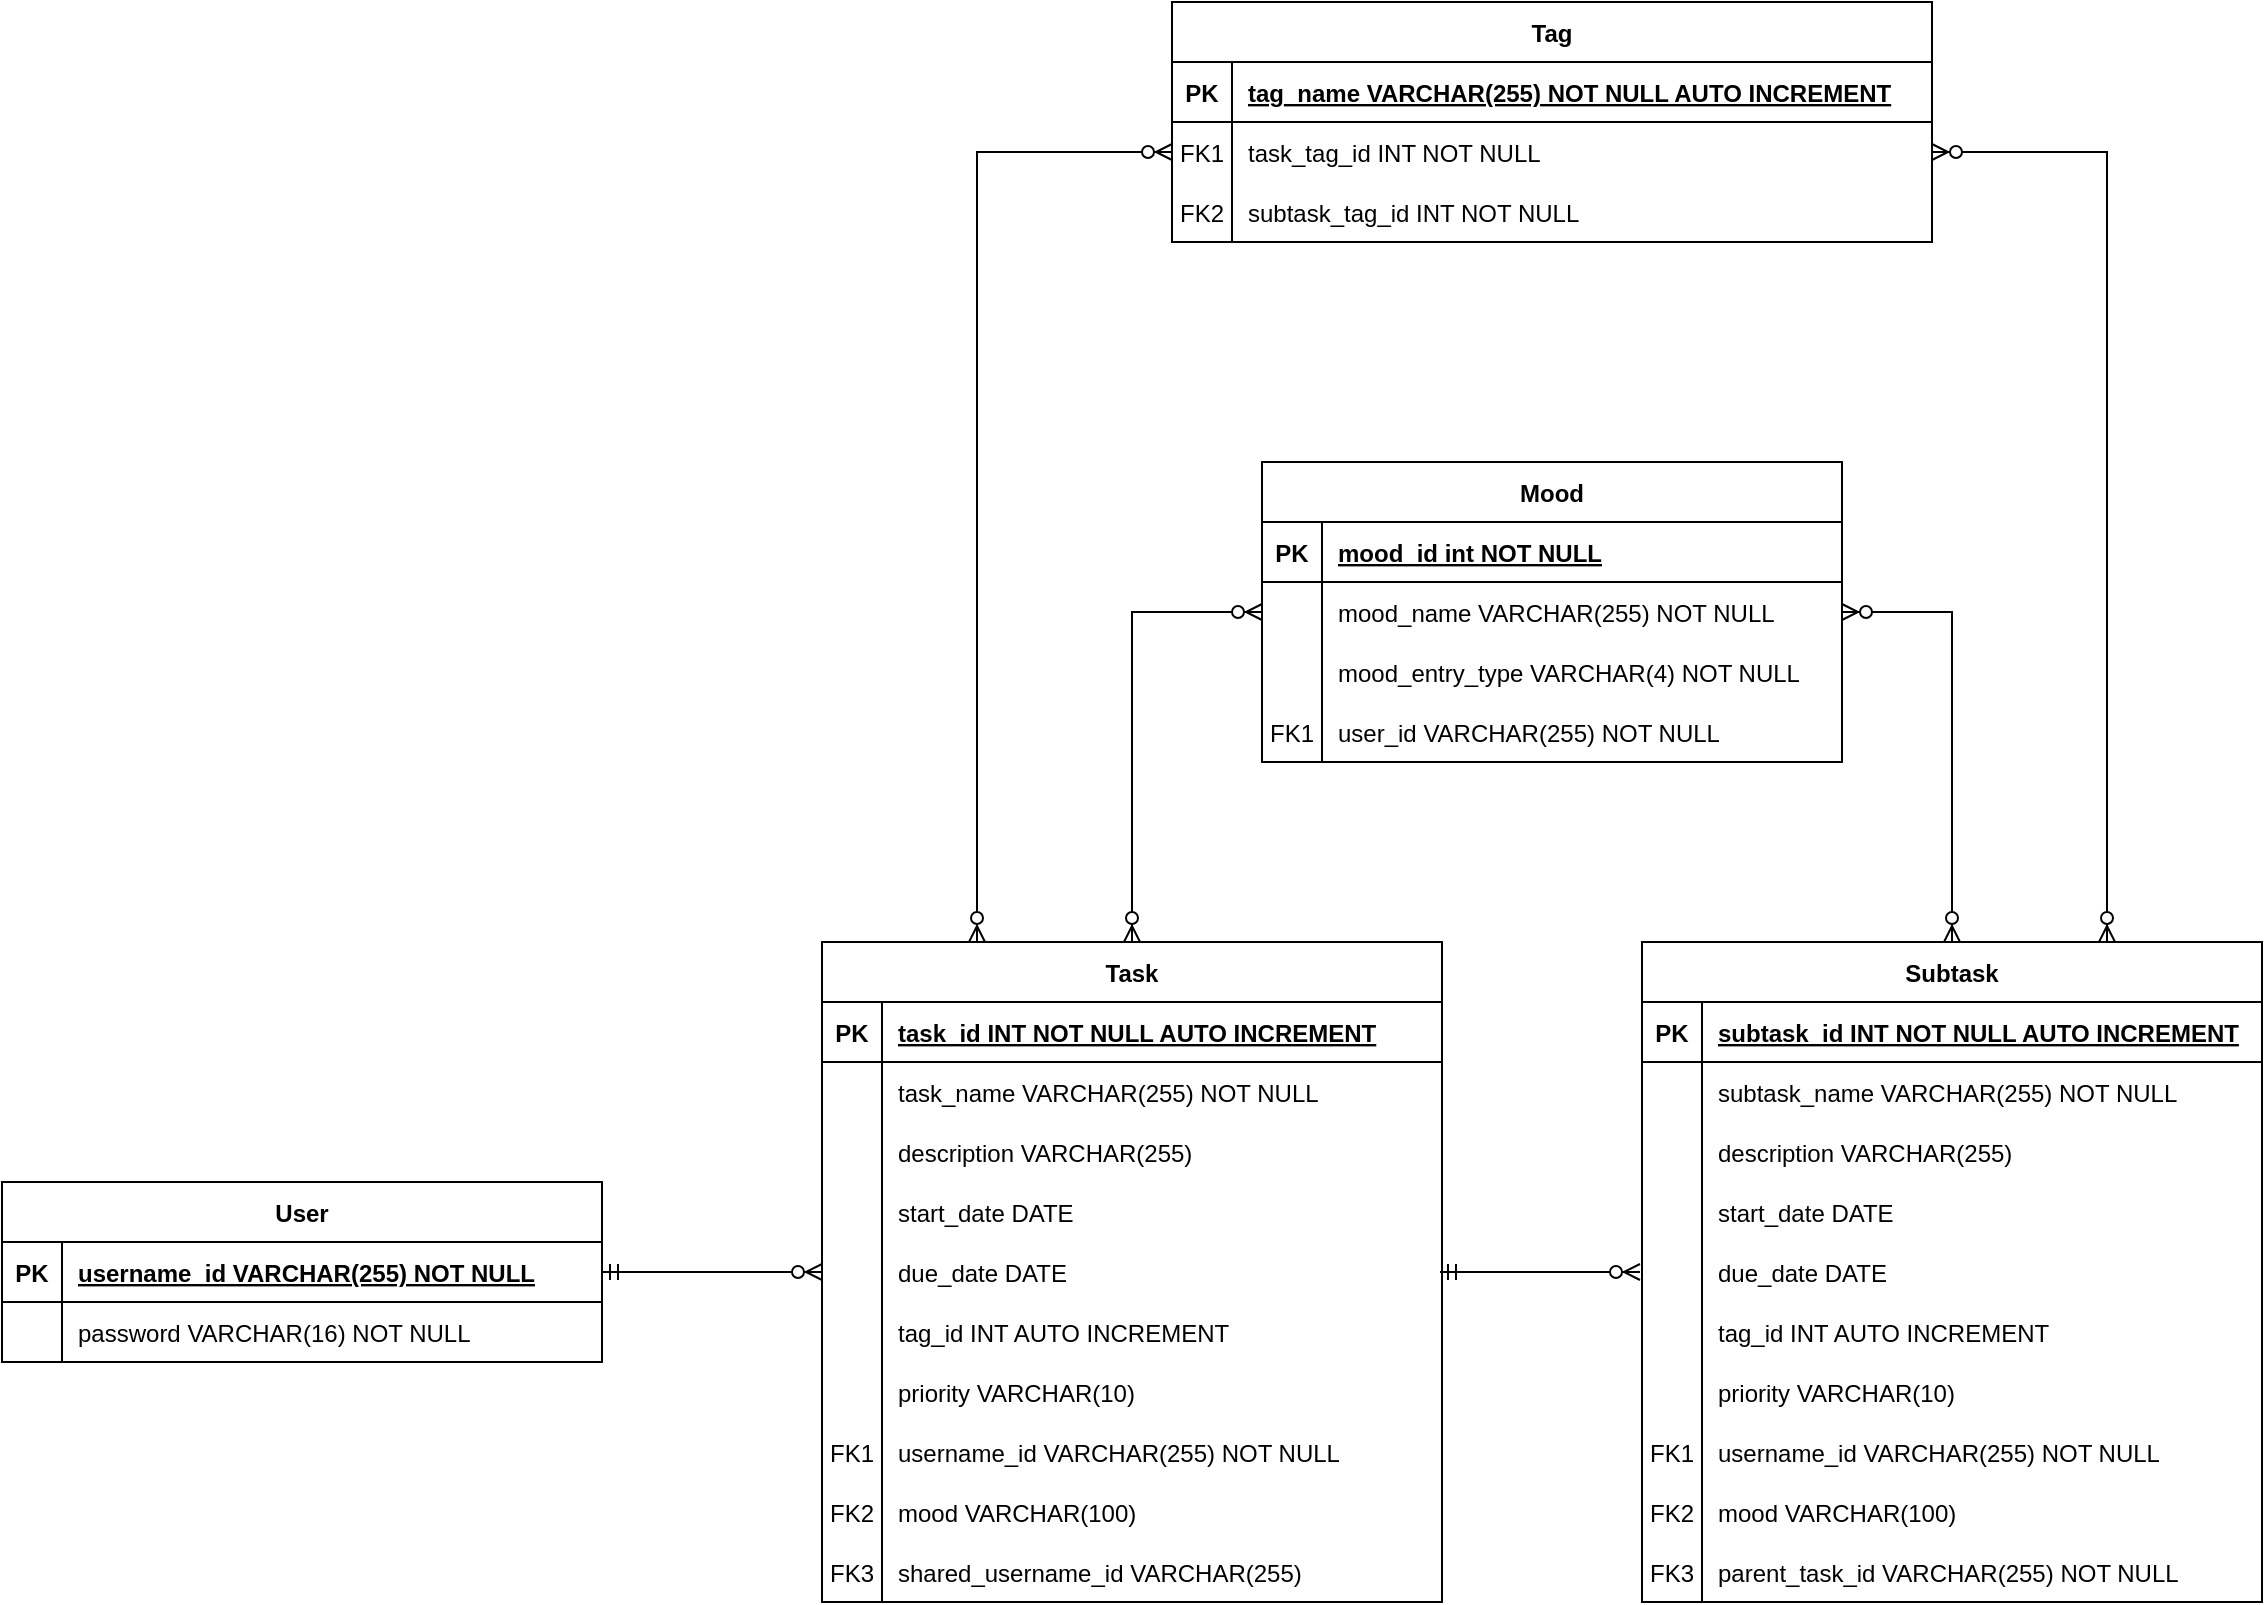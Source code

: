 <mxfile version="20.7.4" type="device"><diagram id="R2lEEEUBdFMjLlhIrx00" name="Page-1"><mxGraphModel dx="1122" dy="794" grid="1" gridSize="10" guides="1" tooltips="1" connect="1" arrows="1" fold="1" page="1" pageScale="1" pageWidth="2336" pageHeight="1654" math="0" shadow="0" extFonts="Permanent Marker^https://fonts.googleapis.com/css?family=Permanent+Marker"><root><mxCell id="0"/><mxCell id="1" parent="0"/><mxCell id="C-vyLk0tnHw3VtMMgP7b-1" value="" style="edgeStyle=orthogonalEdgeStyle;endArrow=ERzeroToMany;startArrow=ERmandOne;endFill=1;startFill=0;exitX=1;exitY=0.5;exitDx=0;exitDy=0;entryX=0;entryY=0.5;entryDx=0;entryDy=0;rounded=0;" parent="1" source="C-vyLk0tnHw3VtMMgP7b-24" target="ZhY3BVHyss1OEqKUxhJU-26" edge="1"><mxGeometry width="100" height="100" relative="1" as="geometry"><mxPoint x="950" y="1040" as="sourcePoint"/><mxPoint x="1120" y="1375" as="targetPoint"/></mxGeometry></mxCell><mxCell id="C-vyLk0tnHw3VtMMgP7b-2" value="Task" style="shape=table;startSize=30;container=1;collapsible=1;childLayout=tableLayout;fixedRows=1;rowLines=0;fontStyle=1;align=center;resizeLast=1;" parent="1" vertex="1"><mxGeometry x="1020" y="820" width="310" height="330" as="geometry"><mxRectangle x="450" y="120" width="80" height="30" as="alternateBounds"/></mxGeometry></mxCell><mxCell id="C-vyLk0tnHw3VtMMgP7b-3" value="" style="shape=partialRectangle;collapsible=0;dropTarget=0;pointerEvents=0;fillColor=none;points=[[0,0.5],[1,0.5]];portConstraint=eastwest;top=0;left=0;right=0;bottom=1;" parent="C-vyLk0tnHw3VtMMgP7b-2" vertex="1"><mxGeometry y="30" width="310" height="30" as="geometry"/></mxCell><mxCell id="C-vyLk0tnHw3VtMMgP7b-4" value="PK" style="shape=partialRectangle;overflow=hidden;connectable=0;fillColor=none;top=0;left=0;bottom=0;right=0;fontStyle=1;" parent="C-vyLk0tnHw3VtMMgP7b-3" vertex="1"><mxGeometry width="30" height="30" as="geometry"><mxRectangle width="30" height="30" as="alternateBounds"/></mxGeometry></mxCell><mxCell id="C-vyLk0tnHw3VtMMgP7b-5" value="task_id INT NOT NULL AUTO INCREMENT" style="shape=partialRectangle;overflow=hidden;connectable=0;fillColor=none;top=0;left=0;bottom=0;right=0;align=left;spacingLeft=6;fontStyle=5;" parent="C-vyLk0tnHw3VtMMgP7b-3" vertex="1"><mxGeometry x="30" width="280" height="30" as="geometry"><mxRectangle width="280" height="30" as="alternateBounds"/></mxGeometry></mxCell><mxCell id="C-vyLk0tnHw3VtMMgP7b-9" value="" style="shape=partialRectangle;collapsible=0;dropTarget=0;pointerEvents=0;fillColor=none;points=[[0,0.5],[1,0.5]];portConstraint=eastwest;top=0;left=0;right=0;bottom=0;" parent="C-vyLk0tnHw3VtMMgP7b-2" vertex="1"><mxGeometry y="60" width="310" height="30" as="geometry"/></mxCell><mxCell id="C-vyLk0tnHw3VtMMgP7b-10" value="" style="shape=partialRectangle;overflow=hidden;connectable=0;fillColor=none;top=0;left=0;bottom=0;right=0;" parent="C-vyLk0tnHw3VtMMgP7b-9" vertex="1"><mxGeometry width="30" height="30" as="geometry"><mxRectangle width="30" height="30" as="alternateBounds"/></mxGeometry></mxCell><mxCell id="C-vyLk0tnHw3VtMMgP7b-11" value="task_name VARCHAR(255) NOT NULL" style="shape=partialRectangle;overflow=hidden;connectable=0;fillColor=none;top=0;left=0;bottom=0;right=0;align=left;spacingLeft=6;" parent="C-vyLk0tnHw3VtMMgP7b-9" vertex="1"><mxGeometry x="30" width="280" height="30" as="geometry"><mxRectangle width="280" height="30" as="alternateBounds"/></mxGeometry></mxCell><mxCell id="ZhY3BVHyss1OEqKUxhJU-20" value="" style="shape=partialRectangle;collapsible=0;dropTarget=0;pointerEvents=0;fillColor=none;points=[[0,0.5],[1,0.5]];portConstraint=eastwest;top=0;left=0;right=0;bottom=0;" parent="C-vyLk0tnHw3VtMMgP7b-2" vertex="1"><mxGeometry y="90" width="310" height="30" as="geometry"/></mxCell><mxCell id="ZhY3BVHyss1OEqKUxhJU-21" value="" style="shape=partialRectangle;overflow=hidden;connectable=0;fillColor=none;top=0;left=0;bottom=0;right=0;" parent="ZhY3BVHyss1OEqKUxhJU-20" vertex="1"><mxGeometry width="30" height="30" as="geometry"><mxRectangle width="30" height="30" as="alternateBounds"/></mxGeometry></mxCell><mxCell id="ZhY3BVHyss1OEqKUxhJU-22" value="description VARCHAR(255)" style="shape=partialRectangle;overflow=hidden;connectable=0;fillColor=none;top=0;left=0;bottom=0;right=0;align=left;spacingLeft=6;" parent="ZhY3BVHyss1OEqKUxhJU-20" vertex="1"><mxGeometry x="30" width="280" height="30" as="geometry"><mxRectangle width="280" height="30" as="alternateBounds"/></mxGeometry></mxCell><mxCell id="ZhY3BVHyss1OEqKUxhJU-23" value="" style="shape=partialRectangle;collapsible=0;dropTarget=0;pointerEvents=0;fillColor=none;points=[[0,0.5],[1,0.5]];portConstraint=eastwest;top=0;left=0;right=0;bottom=0;" parent="C-vyLk0tnHw3VtMMgP7b-2" vertex="1"><mxGeometry y="120" width="310" height="30" as="geometry"/></mxCell><mxCell id="ZhY3BVHyss1OEqKUxhJU-24" value="" style="shape=partialRectangle;overflow=hidden;connectable=0;fillColor=none;top=0;left=0;bottom=0;right=0;" parent="ZhY3BVHyss1OEqKUxhJU-23" vertex="1"><mxGeometry width="30" height="30" as="geometry"><mxRectangle width="30" height="30" as="alternateBounds"/></mxGeometry></mxCell><mxCell id="ZhY3BVHyss1OEqKUxhJU-25" value="start_date DATE" style="shape=partialRectangle;overflow=hidden;connectable=0;fillColor=none;top=0;left=0;bottom=0;right=0;align=left;spacingLeft=6;" parent="ZhY3BVHyss1OEqKUxhJU-23" vertex="1"><mxGeometry x="30" width="280" height="30" as="geometry"><mxRectangle width="280" height="30" as="alternateBounds"/></mxGeometry></mxCell><mxCell id="ZhY3BVHyss1OEqKUxhJU-26" value="" style="shape=partialRectangle;collapsible=0;dropTarget=0;pointerEvents=0;fillColor=none;points=[[0,0.5],[1,0.5]];portConstraint=eastwest;top=0;left=0;right=0;bottom=0;" parent="C-vyLk0tnHw3VtMMgP7b-2" vertex="1"><mxGeometry y="150" width="310" height="30" as="geometry"/></mxCell><mxCell id="ZhY3BVHyss1OEqKUxhJU-27" value="" style="shape=partialRectangle;overflow=hidden;connectable=0;fillColor=none;top=0;left=0;bottom=0;right=0;" parent="ZhY3BVHyss1OEqKUxhJU-26" vertex="1"><mxGeometry width="30" height="30" as="geometry"><mxRectangle width="30" height="30" as="alternateBounds"/></mxGeometry></mxCell><mxCell id="ZhY3BVHyss1OEqKUxhJU-28" value="due_date DATE" style="shape=partialRectangle;overflow=hidden;connectable=0;fillColor=none;top=0;left=0;bottom=0;right=0;align=left;spacingLeft=6;" parent="ZhY3BVHyss1OEqKUxhJU-26" vertex="1"><mxGeometry x="30" width="280" height="30" as="geometry"><mxRectangle width="280" height="30" as="alternateBounds"/></mxGeometry></mxCell><mxCell id="ZhY3BVHyss1OEqKUxhJU-35" value="" style="shape=partialRectangle;collapsible=0;dropTarget=0;pointerEvents=0;fillColor=none;points=[[0,0.5],[1,0.5]];portConstraint=eastwest;top=0;left=0;right=0;bottom=0;" parent="C-vyLk0tnHw3VtMMgP7b-2" vertex="1"><mxGeometry y="180" width="310" height="30" as="geometry"/></mxCell><mxCell id="ZhY3BVHyss1OEqKUxhJU-36" value="" style="shape=partialRectangle;overflow=hidden;connectable=0;fillColor=none;top=0;left=0;bottom=0;right=0;" parent="ZhY3BVHyss1OEqKUxhJU-35" vertex="1"><mxGeometry width="30" height="30" as="geometry"><mxRectangle width="30" height="30" as="alternateBounds"/></mxGeometry></mxCell><mxCell id="ZhY3BVHyss1OEqKUxhJU-37" value="tag_id INT AUTO INCREMENT" style="shape=partialRectangle;overflow=hidden;connectable=0;fillColor=none;top=0;left=0;bottom=0;right=0;align=left;spacingLeft=6;" parent="ZhY3BVHyss1OEqKUxhJU-35" vertex="1"><mxGeometry x="30" width="280" height="30" as="geometry"><mxRectangle width="280" height="30" as="alternateBounds"/></mxGeometry></mxCell><mxCell id="Dy3-AEm0h6QUHF447qLz-1" value="" style="shape=partialRectangle;collapsible=0;dropTarget=0;pointerEvents=0;fillColor=none;points=[[0,0.5],[1,0.5]];portConstraint=eastwest;top=0;left=0;right=0;bottom=0;" vertex="1" parent="C-vyLk0tnHw3VtMMgP7b-2"><mxGeometry y="210" width="310" height="30" as="geometry"/></mxCell><mxCell id="Dy3-AEm0h6QUHF447qLz-2" value="" style="shape=partialRectangle;overflow=hidden;connectable=0;fillColor=none;top=0;left=0;bottom=0;right=0;" vertex="1" parent="Dy3-AEm0h6QUHF447qLz-1"><mxGeometry width="30" height="30" as="geometry"><mxRectangle width="30" height="30" as="alternateBounds"/></mxGeometry></mxCell><mxCell id="Dy3-AEm0h6QUHF447qLz-3" value="priority VARCHAR(10)" style="shape=partialRectangle;overflow=hidden;connectable=0;fillColor=none;top=0;left=0;bottom=0;right=0;align=left;spacingLeft=6;" vertex="1" parent="Dy3-AEm0h6QUHF447qLz-1"><mxGeometry x="30" width="280" height="30" as="geometry"><mxRectangle width="280" height="30" as="alternateBounds"/></mxGeometry></mxCell><mxCell id="C-vyLk0tnHw3VtMMgP7b-6" value="" style="shape=partialRectangle;collapsible=0;dropTarget=0;pointerEvents=0;fillColor=none;points=[[0,0.5],[1,0.5]];portConstraint=eastwest;top=0;left=0;right=0;bottom=0;" parent="C-vyLk0tnHw3VtMMgP7b-2" vertex="1"><mxGeometry y="240" width="310" height="30" as="geometry"/></mxCell><mxCell id="C-vyLk0tnHw3VtMMgP7b-7" value="FK1" style="shape=partialRectangle;overflow=hidden;connectable=0;fillColor=none;top=0;left=0;bottom=0;right=0;" parent="C-vyLk0tnHw3VtMMgP7b-6" vertex="1"><mxGeometry width="30" height="30" as="geometry"><mxRectangle width="30" height="30" as="alternateBounds"/></mxGeometry></mxCell><mxCell id="C-vyLk0tnHw3VtMMgP7b-8" value="username_id VARCHAR(255) NOT NULL" style="shape=partialRectangle;overflow=hidden;connectable=0;fillColor=none;top=0;left=0;bottom=0;right=0;align=left;spacingLeft=6;" parent="C-vyLk0tnHw3VtMMgP7b-6" vertex="1"><mxGeometry x="30" width="280" height="30" as="geometry"><mxRectangle width="280" height="30" as="alternateBounds"/></mxGeometry></mxCell><mxCell id="ZhY3BVHyss1OEqKUxhJU-38" value="" style="shape=partialRectangle;collapsible=0;dropTarget=0;pointerEvents=0;fillColor=none;points=[[0,0.5],[1,0.5]];portConstraint=eastwest;top=0;left=0;right=0;bottom=0;" parent="C-vyLk0tnHw3VtMMgP7b-2" vertex="1"><mxGeometry y="270" width="310" height="30" as="geometry"/></mxCell><mxCell id="ZhY3BVHyss1OEqKUxhJU-39" value="FK2" style="shape=partialRectangle;overflow=hidden;connectable=0;fillColor=none;top=0;left=0;bottom=0;right=0;" parent="ZhY3BVHyss1OEqKUxhJU-38" vertex="1"><mxGeometry width="30" height="30" as="geometry"><mxRectangle width="30" height="30" as="alternateBounds"/></mxGeometry></mxCell><mxCell id="ZhY3BVHyss1OEqKUxhJU-40" value="mood VARCHAR(100)" style="shape=partialRectangle;overflow=hidden;connectable=0;fillColor=none;top=0;left=0;bottom=0;right=0;align=left;spacingLeft=6;" parent="ZhY3BVHyss1OEqKUxhJU-38" vertex="1"><mxGeometry x="30" width="280" height="30" as="geometry"><mxRectangle width="280" height="30" as="alternateBounds"/></mxGeometry></mxCell><mxCell id="ZhY3BVHyss1OEqKUxhJU-44" value="" style="shape=partialRectangle;collapsible=0;dropTarget=0;pointerEvents=0;fillColor=none;points=[[0,0.5],[1,0.5]];portConstraint=eastwest;top=0;left=0;right=0;bottom=0;" parent="C-vyLk0tnHw3VtMMgP7b-2" vertex="1"><mxGeometry y="300" width="310" height="30" as="geometry"/></mxCell><mxCell id="ZhY3BVHyss1OEqKUxhJU-45" value="FK3" style="shape=partialRectangle;overflow=hidden;connectable=0;fillColor=none;top=0;left=0;bottom=0;right=0;" parent="ZhY3BVHyss1OEqKUxhJU-44" vertex="1"><mxGeometry width="30" height="30" as="geometry"><mxRectangle width="30" height="30" as="alternateBounds"/></mxGeometry></mxCell><mxCell id="ZhY3BVHyss1OEqKUxhJU-46" value="shared_username_id VARCHAR(255)" style="shape=partialRectangle;overflow=hidden;connectable=0;fillColor=none;top=0;left=0;bottom=0;right=0;align=left;spacingLeft=6;" parent="ZhY3BVHyss1OEqKUxhJU-44" vertex="1"><mxGeometry x="30" width="280" height="30" as="geometry"><mxRectangle width="280" height="30" as="alternateBounds"/></mxGeometry></mxCell><mxCell id="C-vyLk0tnHw3VtMMgP7b-13" value="Mood" style="shape=table;startSize=30;container=1;collapsible=1;childLayout=tableLayout;fixedRows=1;rowLines=0;fontStyle=1;align=center;resizeLast=1;" parent="1" vertex="1"><mxGeometry x="1240" y="580" width="290" height="150" as="geometry"/></mxCell><mxCell id="C-vyLk0tnHw3VtMMgP7b-14" value="" style="shape=partialRectangle;collapsible=0;dropTarget=0;pointerEvents=0;fillColor=none;points=[[0,0.5],[1,0.5]];portConstraint=eastwest;top=0;left=0;right=0;bottom=1;" parent="C-vyLk0tnHw3VtMMgP7b-13" vertex="1"><mxGeometry y="30" width="290" height="30" as="geometry"/></mxCell><mxCell id="C-vyLk0tnHw3VtMMgP7b-15" value="PK" style="shape=partialRectangle;overflow=hidden;connectable=0;fillColor=none;top=0;left=0;bottom=0;right=0;fontStyle=1;" parent="C-vyLk0tnHw3VtMMgP7b-14" vertex="1"><mxGeometry width="30" height="30" as="geometry"><mxRectangle width="30" height="30" as="alternateBounds"/></mxGeometry></mxCell><mxCell id="C-vyLk0tnHw3VtMMgP7b-16" value="mood_id int NOT NULL " style="shape=partialRectangle;overflow=hidden;connectable=0;fillColor=none;top=0;left=0;bottom=0;right=0;align=left;spacingLeft=6;fontStyle=5;" parent="C-vyLk0tnHw3VtMMgP7b-14" vertex="1"><mxGeometry x="30" width="260" height="30" as="geometry"><mxRectangle width="260" height="30" as="alternateBounds"/></mxGeometry></mxCell><mxCell id="C-vyLk0tnHw3VtMMgP7b-20" value="" style="shape=partialRectangle;collapsible=0;dropTarget=0;pointerEvents=0;fillColor=none;points=[[0,0.5],[1,0.5]];portConstraint=eastwest;top=0;left=0;right=0;bottom=0;" parent="C-vyLk0tnHw3VtMMgP7b-13" vertex="1"><mxGeometry y="60" width="290" height="30" as="geometry"/></mxCell><mxCell id="C-vyLk0tnHw3VtMMgP7b-21" value="" style="shape=partialRectangle;overflow=hidden;connectable=0;fillColor=none;top=0;left=0;bottom=0;right=0;" parent="C-vyLk0tnHw3VtMMgP7b-20" vertex="1"><mxGeometry width="30" height="30" as="geometry"><mxRectangle width="30" height="30" as="alternateBounds"/></mxGeometry></mxCell><mxCell id="C-vyLk0tnHw3VtMMgP7b-22" value="mood_name VARCHAR(255) NOT NULL" style="shape=partialRectangle;overflow=hidden;connectable=0;fillColor=none;top=0;left=0;bottom=0;right=0;align=left;spacingLeft=6;" parent="C-vyLk0tnHw3VtMMgP7b-20" vertex="1"><mxGeometry x="30" width="260" height="30" as="geometry"><mxRectangle width="260" height="30" as="alternateBounds"/></mxGeometry></mxCell><mxCell id="C-vyLk0tnHw3VtMMgP7b-17" value="" style="shape=partialRectangle;collapsible=0;dropTarget=0;pointerEvents=0;fillColor=none;points=[[0,0.5],[1,0.5]];portConstraint=eastwest;top=0;left=0;right=0;bottom=0;" parent="C-vyLk0tnHw3VtMMgP7b-13" vertex="1"><mxGeometry y="90" width="290" height="30" as="geometry"/></mxCell><mxCell id="C-vyLk0tnHw3VtMMgP7b-18" value="" style="shape=partialRectangle;overflow=hidden;connectable=0;fillColor=none;top=0;left=0;bottom=0;right=0;" parent="C-vyLk0tnHw3VtMMgP7b-17" vertex="1"><mxGeometry width="30" height="30" as="geometry"><mxRectangle width="30" height="30" as="alternateBounds"/></mxGeometry></mxCell><mxCell id="C-vyLk0tnHw3VtMMgP7b-19" value="mood_entry_type VARCHAR(4) NOT NULL" style="shape=partialRectangle;overflow=hidden;connectable=0;fillColor=none;top=0;left=0;bottom=0;right=0;align=left;spacingLeft=6;" parent="C-vyLk0tnHw3VtMMgP7b-17" vertex="1"><mxGeometry x="30" width="260" height="30" as="geometry"><mxRectangle width="260" height="30" as="alternateBounds"/></mxGeometry></mxCell><mxCell id="ZhY3BVHyss1OEqKUxhJU-75" value="" style="shape=partialRectangle;collapsible=0;dropTarget=0;pointerEvents=0;fillColor=none;points=[[0,0.5],[1,0.5]];portConstraint=eastwest;top=0;left=0;right=0;bottom=0;" parent="C-vyLk0tnHw3VtMMgP7b-13" vertex="1"><mxGeometry y="120" width="290" height="30" as="geometry"/></mxCell><mxCell id="ZhY3BVHyss1OEqKUxhJU-76" value="FK1" style="shape=partialRectangle;overflow=hidden;connectable=0;fillColor=none;top=0;left=0;bottom=0;right=0;" parent="ZhY3BVHyss1OEqKUxhJU-75" vertex="1"><mxGeometry width="30" height="30" as="geometry"><mxRectangle width="30" height="30" as="alternateBounds"/></mxGeometry></mxCell><mxCell id="ZhY3BVHyss1OEqKUxhJU-77" value="user_id VARCHAR(255) NOT NULL" style="shape=partialRectangle;overflow=hidden;connectable=0;fillColor=none;top=0;left=0;bottom=0;right=0;align=left;spacingLeft=6;" parent="ZhY3BVHyss1OEqKUxhJU-75" vertex="1"><mxGeometry x="30" width="260" height="30" as="geometry"><mxRectangle width="260" height="30" as="alternateBounds"/></mxGeometry></mxCell><mxCell id="C-vyLk0tnHw3VtMMgP7b-23" value="User" style="shape=table;startSize=30;container=1;collapsible=1;childLayout=tableLayout;fixedRows=1;rowLines=0;fontStyle=1;align=center;resizeLast=1;" parent="1" vertex="1"><mxGeometry x="610" y="940" width="300" height="90" as="geometry"/></mxCell><mxCell id="C-vyLk0tnHw3VtMMgP7b-24" value="" style="shape=partialRectangle;collapsible=0;dropTarget=0;pointerEvents=0;fillColor=none;points=[[0,0.5],[1,0.5]];portConstraint=eastwest;top=0;left=0;right=0;bottom=1;" parent="C-vyLk0tnHw3VtMMgP7b-23" vertex="1"><mxGeometry y="30" width="300" height="30" as="geometry"/></mxCell><mxCell id="C-vyLk0tnHw3VtMMgP7b-25" value="PK" style="shape=partialRectangle;overflow=hidden;connectable=0;fillColor=none;top=0;left=0;bottom=0;right=0;fontStyle=1;" parent="C-vyLk0tnHw3VtMMgP7b-24" vertex="1"><mxGeometry width="30" height="30" as="geometry"><mxRectangle width="30" height="30" as="alternateBounds"/></mxGeometry></mxCell><mxCell id="C-vyLk0tnHw3VtMMgP7b-26" value="username_id VARCHAR(255) NOT NULL " style="shape=partialRectangle;overflow=hidden;connectable=0;fillColor=none;top=0;left=0;bottom=0;right=0;align=left;spacingLeft=6;fontStyle=5;" parent="C-vyLk0tnHw3VtMMgP7b-24" vertex="1"><mxGeometry x="30" width="270" height="30" as="geometry"><mxRectangle width="270" height="30" as="alternateBounds"/></mxGeometry></mxCell><mxCell id="C-vyLk0tnHw3VtMMgP7b-27" value="" style="shape=partialRectangle;collapsible=0;dropTarget=0;pointerEvents=0;fillColor=none;points=[[0,0.5],[1,0.5]];portConstraint=eastwest;top=0;left=0;right=0;bottom=0;" parent="C-vyLk0tnHw3VtMMgP7b-23" vertex="1"><mxGeometry y="60" width="300" height="30" as="geometry"/></mxCell><mxCell id="C-vyLk0tnHw3VtMMgP7b-28" value="" style="shape=partialRectangle;overflow=hidden;connectable=0;fillColor=none;top=0;left=0;bottom=0;right=0;" parent="C-vyLk0tnHw3VtMMgP7b-27" vertex="1"><mxGeometry width="30" height="30" as="geometry"><mxRectangle width="30" height="30" as="alternateBounds"/></mxGeometry></mxCell><mxCell id="C-vyLk0tnHw3VtMMgP7b-29" value="password VARCHAR(16) NOT NULL" style="shape=partialRectangle;overflow=hidden;connectable=0;fillColor=none;top=0;left=0;bottom=0;right=0;align=left;spacingLeft=6;" parent="C-vyLk0tnHw3VtMMgP7b-27" vertex="1"><mxGeometry x="30" width="270" height="30" as="geometry"><mxRectangle width="270" height="30" as="alternateBounds"/></mxGeometry></mxCell><mxCell id="ZhY3BVHyss1OEqKUxhJU-47" value="Subtask" style="shape=table;startSize=30;container=1;collapsible=1;childLayout=tableLayout;fixedRows=1;rowLines=0;fontStyle=1;align=center;resizeLast=1;" parent="1" vertex="1"><mxGeometry x="1430" y="820" width="310" height="330" as="geometry"><mxRectangle x="450" y="120" width="80" height="30" as="alternateBounds"/></mxGeometry></mxCell><mxCell id="ZhY3BVHyss1OEqKUxhJU-48" value="" style="shape=partialRectangle;collapsible=0;dropTarget=0;pointerEvents=0;fillColor=none;points=[[0,0.5],[1,0.5]];portConstraint=eastwest;top=0;left=0;right=0;bottom=1;" parent="ZhY3BVHyss1OEqKUxhJU-47" vertex="1"><mxGeometry y="30" width="310" height="30" as="geometry"/></mxCell><mxCell id="ZhY3BVHyss1OEqKUxhJU-49" value="PK" style="shape=partialRectangle;overflow=hidden;connectable=0;fillColor=none;top=0;left=0;bottom=0;right=0;fontStyle=1;" parent="ZhY3BVHyss1OEqKUxhJU-48" vertex="1"><mxGeometry width="30" height="30" as="geometry"><mxRectangle width="30" height="30" as="alternateBounds"/></mxGeometry></mxCell><mxCell id="ZhY3BVHyss1OEqKUxhJU-50" value="subtask_id INT NOT NULL AUTO INCREMENT" style="shape=partialRectangle;overflow=hidden;connectable=0;fillColor=none;top=0;left=0;bottom=0;right=0;align=left;spacingLeft=6;fontStyle=5;" parent="ZhY3BVHyss1OEqKUxhJU-48" vertex="1"><mxGeometry x="30" width="280" height="30" as="geometry"><mxRectangle width="280" height="30" as="alternateBounds"/></mxGeometry></mxCell><mxCell id="ZhY3BVHyss1OEqKUxhJU-51" value="" style="shape=partialRectangle;collapsible=0;dropTarget=0;pointerEvents=0;fillColor=none;points=[[0,0.5],[1,0.5]];portConstraint=eastwest;top=0;left=0;right=0;bottom=0;" parent="ZhY3BVHyss1OEqKUxhJU-47" vertex="1"><mxGeometry y="60" width="310" height="30" as="geometry"/></mxCell><mxCell id="ZhY3BVHyss1OEqKUxhJU-52" value="" style="shape=partialRectangle;overflow=hidden;connectable=0;fillColor=none;top=0;left=0;bottom=0;right=0;" parent="ZhY3BVHyss1OEqKUxhJU-51" vertex="1"><mxGeometry width="30" height="30" as="geometry"><mxRectangle width="30" height="30" as="alternateBounds"/></mxGeometry></mxCell><mxCell id="ZhY3BVHyss1OEqKUxhJU-53" value="subtask_name VARCHAR(255) NOT NULL" style="shape=partialRectangle;overflow=hidden;connectable=0;fillColor=none;top=0;left=0;bottom=0;right=0;align=left;spacingLeft=6;" parent="ZhY3BVHyss1OEqKUxhJU-51" vertex="1"><mxGeometry x="30" width="280" height="30" as="geometry"><mxRectangle width="280" height="30" as="alternateBounds"/></mxGeometry></mxCell><mxCell id="ZhY3BVHyss1OEqKUxhJU-54" value="" style="shape=partialRectangle;collapsible=0;dropTarget=0;pointerEvents=0;fillColor=none;points=[[0,0.5],[1,0.5]];portConstraint=eastwest;top=0;left=0;right=0;bottom=0;" parent="ZhY3BVHyss1OEqKUxhJU-47" vertex="1"><mxGeometry y="90" width="310" height="30" as="geometry"/></mxCell><mxCell id="ZhY3BVHyss1OEqKUxhJU-55" value="" style="shape=partialRectangle;overflow=hidden;connectable=0;fillColor=none;top=0;left=0;bottom=0;right=0;" parent="ZhY3BVHyss1OEqKUxhJU-54" vertex="1"><mxGeometry width="30" height="30" as="geometry"><mxRectangle width="30" height="30" as="alternateBounds"/></mxGeometry></mxCell><mxCell id="ZhY3BVHyss1OEqKUxhJU-56" value="description VARCHAR(255)" style="shape=partialRectangle;overflow=hidden;connectable=0;fillColor=none;top=0;left=0;bottom=0;right=0;align=left;spacingLeft=6;" parent="ZhY3BVHyss1OEqKUxhJU-54" vertex="1"><mxGeometry x="30" width="280" height="30" as="geometry"><mxRectangle width="280" height="30" as="alternateBounds"/></mxGeometry></mxCell><mxCell id="ZhY3BVHyss1OEqKUxhJU-57" value="" style="shape=partialRectangle;collapsible=0;dropTarget=0;pointerEvents=0;fillColor=none;points=[[0,0.5],[1,0.5]];portConstraint=eastwest;top=0;left=0;right=0;bottom=0;" parent="ZhY3BVHyss1OEqKUxhJU-47" vertex="1"><mxGeometry y="120" width="310" height="30" as="geometry"/></mxCell><mxCell id="ZhY3BVHyss1OEqKUxhJU-58" value="" style="shape=partialRectangle;overflow=hidden;connectable=0;fillColor=none;top=0;left=0;bottom=0;right=0;" parent="ZhY3BVHyss1OEqKUxhJU-57" vertex="1"><mxGeometry width="30" height="30" as="geometry"><mxRectangle width="30" height="30" as="alternateBounds"/></mxGeometry></mxCell><mxCell id="ZhY3BVHyss1OEqKUxhJU-59" value="start_date DATE" style="shape=partialRectangle;overflow=hidden;connectable=0;fillColor=none;top=0;left=0;bottom=0;right=0;align=left;spacingLeft=6;" parent="ZhY3BVHyss1OEqKUxhJU-57" vertex="1"><mxGeometry x="30" width="280" height="30" as="geometry"><mxRectangle width="280" height="30" as="alternateBounds"/></mxGeometry></mxCell><mxCell id="ZhY3BVHyss1OEqKUxhJU-60" value="" style="shape=partialRectangle;collapsible=0;dropTarget=0;pointerEvents=0;fillColor=none;points=[[0,0.5],[1,0.5]];portConstraint=eastwest;top=0;left=0;right=0;bottom=0;" parent="ZhY3BVHyss1OEqKUxhJU-47" vertex="1"><mxGeometry y="150" width="310" height="30" as="geometry"/></mxCell><mxCell id="ZhY3BVHyss1OEqKUxhJU-61" value="" style="shape=partialRectangle;overflow=hidden;connectable=0;fillColor=none;top=0;left=0;bottom=0;right=0;" parent="ZhY3BVHyss1OEqKUxhJU-60" vertex="1"><mxGeometry width="30" height="30" as="geometry"><mxRectangle width="30" height="30" as="alternateBounds"/></mxGeometry></mxCell><mxCell id="ZhY3BVHyss1OEqKUxhJU-62" value="due_date DATE" style="shape=partialRectangle;overflow=hidden;connectable=0;fillColor=none;top=0;left=0;bottom=0;right=0;align=left;spacingLeft=6;" parent="ZhY3BVHyss1OEqKUxhJU-60" vertex="1"><mxGeometry x="30" width="280" height="30" as="geometry"><mxRectangle width="280" height="30" as="alternateBounds"/></mxGeometry></mxCell><mxCell id="ZhY3BVHyss1OEqKUxhJU-63" value="" style="shape=partialRectangle;collapsible=0;dropTarget=0;pointerEvents=0;fillColor=none;points=[[0,0.5],[1,0.5]];portConstraint=eastwest;top=0;left=0;right=0;bottom=0;" parent="ZhY3BVHyss1OEqKUxhJU-47" vertex="1"><mxGeometry y="180" width="310" height="30" as="geometry"/></mxCell><mxCell id="ZhY3BVHyss1OEqKUxhJU-64" value="" style="shape=partialRectangle;overflow=hidden;connectable=0;fillColor=none;top=0;left=0;bottom=0;right=0;" parent="ZhY3BVHyss1OEqKUxhJU-63" vertex="1"><mxGeometry width="30" height="30" as="geometry"><mxRectangle width="30" height="30" as="alternateBounds"/></mxGeometry></mxCell><mxCell id="ZhY3BVHyss1OEqKUxhJU-65" value="tag_id INT AUTO INCREMENT" style="shape=partialRectangle;overflow=hidden;connectable=0;fillColor=none;top=0;left=0;bottom=0;right=0;align=left;spacingLeft=6;" parent="ZhY3BVHyss1OEqKUxhJU-63" vertex="1"><mxGeometry x="30" width="280" height="30" as="geometry"><mxRectangle width="280" height="30" as="alternateBounds"/></mxGeometry></mxCell><mxCell id="Dy3-AEm0h6QUHF447qLz-4" value="" style="shape=partialRectangle;collapsible=0;dropTarget=0;pointerEvents=0;fillColor=none;points=[[0,0.5],[1,0.5]];portConstraint=eastwest;top=0;left=0;right=0;bottom=0;" vertex="1" parent="ZhY3BVHyss1OEqKUxhJU-47"><mxGeometry y="210" width="310" height="30" as="geometry"/></mxCell><mxCell id="Dy3-AEm0h6QUHF447qLz-5" value="" style="shape=partialRectangle;overflow=hidden;connectable=0;fillColor=none;top=0;left=0;bottom=0;right=0;" vertex="1" parent="Dy3-AEm0h6QUHF447qLz-4"><mxGeometry width="30" height="30" as="geometry"><mxRectangle width="30" height="30" as="alternateBounds"/></mxGeometry></mxCell><mxCell id="Dy3-AEm0h6QUHF447qLz-6" value="priority VARCHAR(10)" style="shape=partialRectangle;overflow=hidden;connectable=0;fillColor=none;top=0;left=0;bottom=0;right=0;align=left;spacingLeft=6;" vertex="1" parent="Dy3-AEm0h6QUHF447qLz-4"><mxGeometry x="30" width="280" height="30" as="geometry"><mxRectangle width="280" height="30" as="alternateBounds"/></mxGeometry></mxCell><mxCell id="ZhY3BVHyss1OEqKUxhJU-66" value="" style="shape=partialRectangle;collapsible=0;dropTarget=0;pointerEvents=0;fillColor=none;points=[[0,0.5],[1,0.5]];portConstraint=eastwest;top=0;left=0;right=0;bottom=0;" parent="ZhY3BVHyss1OEqKUxhJU-47" vertex="1"><mxGeometry y="240" width="310" height="30" as="geometry"/></mxCell><mxCell id="ZhY3BVHyss1OEqKUxhJU-67" value="FK1" style="shape=partialRectangle;overflow=hidden;connectable=0;fillColor=none;top=0;left=0;bottom=0;right=0;" parent="ZhY3BVHyss1OEqKUxhJU-66" vertex="1"><mxGeometry width="30" height="30" as="geometry"><mxRectangle width="30" height="30" as="alternateBounds"/></mxGeometry></mxCell><mxCell id="ZhY3BVHyss1OEqKUxhJU-68" value="username_id VARCHAR(255) NOT NULL" style="shape=partialRectangle;overflow=hidden;connectable=0;fillColor=none;top=0;left=0;bottom=0;right=0;align=left;spacingLeft=6;" parent="ZhY3BVHyss1OEqKUxhJU-66" vertex="1"><mxGeometry x="30" width="280" height="30" as="geometry"><mxRectangle width="280" height="30" as="alternateBounds"/></mxGeometry></mxCell><mxCell id="ZhY3BVHyss1OEqKUxhJU-69" value="" style="shape=partialRectangle;collapsible=0;dropTarget=0;pointerEvents=0;fillColor=none;points=[[0,0.5],[1,0.5]];portConstraint=eastwest;top=0;left=0;right=0;bottom=0;" parent="ZhY3BVHyss1OEqKUxhJU-47" vertex="1"><mxGeometry y="270" width="310" height="30" as="geometry"/></mxCell><mxCell id="ZhY3BVHyss1OEqKUxhJU-70" value="FK2" style="shape=partialRectangle;overflow=hidden;connectable=0;fillColor=none;top=0;left=0;bottom=0;right=0;" parent="ZhY3BVHyss1OEqKUxhJU-69" vertex="1"><mxGeometry width="30" height="30" as="geometry"><mxRectangle width="30" height="30" as="alternateBounds"/></mxGeometry></mxCell><mxCell id="ZhY3BVHyss1OEqKUxhJU-71" value="mood VARCHAR(100)" style="shape=partialRectangle;overflow=hidden;connectable=0;fillColor=none;top=0;left=0;bottom=0;right=0;align=left;spacingLeft=6;" parent="ZhY3BVHyss1OEqKUxhJU-69" vertex="1"><mxGeometry x="30" width="280" height="30" as="geometry"><mxRectangle width="280" height="30" as="alternateBounds"/></mxGeometry></mxCell><mxCell id="ZhY3BVHyss1OEqKUxhJU-72" value="" style="shape=partialRectangle;collapsible=0;dropTarget=0;pointerEvents=0;fillColor=none;points=[[0,0.5],[1,0.5]];portConstraint=eastwest;top=0;left=0;right=0;bottom=0;" parent="ZhY3BVHyss1OEqKUxhJU-47" vertex="1"><mxGeometry y="300" width="310" height="30" as="geometry"/></mxCell><mxCell id="ZhY3BVHyss1OEqKUxhJU-73" value="FK3" style="shape=partialRectangle;overflow=hidden;connectable=0;fillColor=none;top=0;left=0;bottom=0;right=0;" parent="ZhY3BVHyss1OEqKUxhJU-72" vertex="1"><mxGeometry width="30" height="30" as="geometry"><mxRectangle width="30" height="30" as="alternateBounds"/></mxGeometry></mxCell><mxCell id="ZhY3BVHyss1OEqKUxhJU-74" value="parent_task_id VARCHAR(255) NOT NULL" style="shape=partialRectangle;overflow=hidden;connectable=0;fillColor=none;top=0;left=0;bottom=0;right=0;align=left;spacingLeft=6;" parent="ZhY3BVHyss1OEqKUxhJU-72" vertex="1"><mxGeometry x="30" width="280" height="30" as="geometry"><mxRectangle width="280" height="30" as="alternateBounds"/></mxGeometry></mxCell><mxCell id="ZhY3BVHyss1OEqKUxhJU-78" value="Tag" style="shape=table;startSize=30;container=1;collapsible=1;childLayout=tableLayout;fixedRows=1;rowLines=0;fontStyle=1;align=center;resizeLast=1;" parent="1" vertex="1"><mxGeometry x="1195" y="350" width="380" height="120" as="geometry"/></mxCell><mxCell id="ZhY3BVHyss1OEqKUxhJU-79" value="" style="shape=partialRectangle;collapsible=0;dropTarget=0;pointerEvents=0;fillColor=none;points=[[0,0.5],[1,0.5]];portConstraint=eastwest;top=0;left=0;right=0;bottom=1;" parent="ZhY3BVHyss1OEqKUxhJU-78" vertex="1"><mxGeometry y="30" width="380" height="30" as="geometry"/></mxCell><mxCell id="ZhY3BVHyss1OEqKUxhJU-80" value="PK" style="shape=partialRectangle;overflow=hidden;connectable=0;fillColor=none;top=0;left=0;bottom=0;right=0;fontStyle=1;" parent="ZhY3BVHyss1OEqKUxhJU-79" vertex="1"><mxGeometry width="30" height="30" as="geometry"><mxRectangle width="30" height="30" as="alternateBounds"/></mxGeometry></mxCell><mxCell id="ZhY3BVHyss1OEqKUxhJU-81" value="tag_name VARCHAR(255) NOT NULL AUTO INCREMENT" style="shape=partialRectangle;overflow=hidden;connectable=0;fillColor=none;top=0;left=0;bottom=0;right=0;align=left;spacingLeft=6;fontStyle=5;" parent="ZhY3BVHyss1OEqKUxhJU-79" vertex="1"><mxGeometry x="30" width="350" height="30" as="geometry"><mxRectangle width="350" height="30" as="alternateBounds"/></mxGeometry></mxCell><mxCell id="ZhY3BVHyss1OEqKUxhJU-85" value="" style="shape=partialRectangle;collapsible=0;dropTarget=0;pointerEvents=0;fillColor=none;points=[[0,0.5],[1,0.5]];portConstraint=eastwest;top=0;left=0;right=0;bottom=0;" parent="ZhY3BVHyss1OEqKUxhJU-78" vertex="1"><mxGeometry y="60" width="380" height="30" as="geometry"/></mxCell><mxCell id="ZhY3BVHyss1OEqKUxhJU-86" value="FK1" style="shape=partialRectangle;overflow=hidden;connectable=0;fillColor=none;top=0;left=0;bottom=0;right=0;" parent="ZhY3BVHyss1OEqKUxhJU-85" vertex="1"><mxGeometry width="30" height="30" as="geometry"><mxRectangle width="30" height="30" as="alternateBounds"/></mxGeometry></mxCell><mxCell id="ZhY3BVHyss1OEqKUxhJU-87" value="task_tag_id INT NOT NULL" style="shape=partialRectangle;overflow=hidden;connectable=0;fillColor=none;top=0;left=0;bottom=0;right=0;align=left;spacingLeft=6;" parent="ZhY3BVHyss1OEqKUxhJU-85" vertex="1"><mxGeometry x="30" width="350" height="30" as="geometry"><mxRectangle width="350" height="30" as="alternateBounds"/></mxGeometry></mxCell><mxCell id="ZhY3BVHyss1OEqKUxhJU-88" value="" style="shape=partialRectangle;collapsible=0;dropTarget=0;pointerEvents=0;fillColor=none;points=[[0,0.5],[1,0.5]];portConstraint=eastwest;top=0;left=0;right=0;bottom=0;" parent="ZhY3BVHyss1OEqKUxhJU-78" vertex="1"><mxGeometry y="90" width="380" height="30" as="geometry"/></mxCell><mxCell id="ZhY3BVHyss1OEqKUxhJU-89" value="FK2" style="shape=partialRectangle;overflow=hidden;connectable=0;fillColor=none;top=0;left=0;bottom=0;right=0;" parent="ZhY3BVHyss1OEqKUxhJU-88" vertex="1"><mxGeometry width="30" height="30" as="geometry"><mxRectangle width="30" height="30" as="alternateBounds"/></mxGeometry></mxCell><mxCell id="ZhY3BVHyss1OEqKUxhJU-90" value="subtask_tag_id INT NOT NULL" style="shape=partialRectangle;overflow=hidden;connectable=0;fillColor=none;top=0;left=0;bottom=0;right=0;align=left;spacingLeft=6;" parent="ZhY3BVHyss1OEqKUxhJU-88" vertex="1"><mxGeometry x="30" width="350" height="30" as="geometry"><mxRectangle width="350" height="30" as="alternateBounds"/></mxGeometry></mxCell><mxCell id="ZhY3BVHyss1OEqKUxhJU-93" value="" style="edgeStyle=orthogonalEdgeStyle;fontSize=12;html=1;endArrow=ERzeroToMany;startArrow=ERmandOne;rounded=0;startSize=6;endSize=6;sourcePerimeterSpacing=0;targetPerimeterSpacing=0;exitX=1;exitY=0.5;exitDx=0;exitDy=0;entryX=0;entryY=0.5;entryDx=0;entryDy=0;" parent="1" edge="1"><mxGeometry width="100" height="100" relative="1" as="geometry"><mxPoint x="1329" y="985" as="sourcePoint"/><mxPoint x="1429" y="985" as="targetPoint"/></mxGeometry></mxCell><mxCell id="ZhY3BVHyss1OEqKUxhJU-97" value="" style="edgeStyle=orthogonalEdgeStyle;fontSize=12;html=1;endArrow=ERzeroToMany;endFill=1;startArrow=ERzeroToMany;rounded=0;startSize=6;endSize=6;sourcePerimeterSpacing=0;targetPerimeterSpacing=0;entryX=0.5;entryY=0;entryDx=0;entryDy=0;exitX=0;exitY=0.5;exitDx=0;exitDy=0;" parent="1" source="C-vyLk0tnHw3VtMMgP7b-20" target="C-vyLk0tnHw3VtMMgP7b-2" edge="1"><mxGeometry width="100" height="100" relative="1" as="geometry"><mxPoint x="800" y="1200" as="sourcePoint"/><mxPoint x="1220" y="1110" as="targetPoint"/></mxGeometry></mxCell><mxCell id="ZhY3BVHyss1OEqKUxhJU-98" value="" style="edgeStyle=orthogonalEdgeStyle;fontSize=12;html=1;endArrow=ERzeroToMany;endFill=1;startArrow=ERzeroToMany;rounded=0;startSize=6;endSize=6;sourcePerimeterSpacing=0;targetPerimeterSpacing=0;entryX=0.5;entryY=0;entryDx=0;entryDy=0;exitX=1;exitY=0.5;exitDx=0;exitDy=0;" parent="1" source="C-vyLk0tnHw3VtMMgP7b-20" target="ZhY3BVHyss1OEqKUxhJU-47" edge="1"><mxGeometry width="100" height="100" relative="1" as="geometry"><mxPoint x="1650" y="500" as="sourcePoint"/><mxPoint x="1585" y="815" as="targetPoint"/></mxGeometry></mxCell><mxCell id="ZhY3BVHyss1OEqKUxhJU-100" value="" style="edgeStyle=orthogonalEdgeStyle;fontSize=12;html=1;endArrow=ERzeroToMany;endFill=1;startArrow=ERzeroToMany;rounded=0;startSize=6;endSize=6;sourcePerimeterSpacing=0;targetPerimeterSpacing=0;entryX=1;entryY=0.5;entryDx=0;entryDy=0;exitX=0.75;exitY=0;exitDx=0;exitDy=0;" parent="1" source="ZhY3BVHyss1OEqKUxhJU-47" target="ZhY3BVHyss1OEqKUxhJU-85" edge="1"><mxGeometry width="100" height="100" relative="1" as="geometry"><mxPoint x="1659.91" y="1080" as="sourcePoint"/><mxPoint x="1834.91" y="1370" as="targetPoint"/></mxGeometry></mxCell><mxCell id="ZhY3BVHyss1OEqKUxhJU-101" value="" style="edgeStyle=orthogonalEdgeStyle;fontSize=12;html=1;endArrow=ERzeroToMany;endFill=1;startArrow=ERzeroToMany;rounded=0;startSize=6;endSize=6;sourcePerimeterSpacing=0;targetPerimeterSpacing=0;entryX=0.25;entryY=0;entryDx=0;entryDy=0;exitX=0;exitY=0.5;exitDx=0;exitDy=0;" parent="1" source="ZhY3BVHyss1OEqKUxhJU-85" target="C-vyLk0tnHw3VtMMgP7b-2" edge="1"><mxGeometry width="100" height="100" relative="1" as="geometry"><mxPoint x="1087.5" y="425" as="sourcePoint"/><mxPoint x="1000" y="820" as="targetPoint"/></mxGeometry></mxCell></root></mxGraphModel></diagram></mxfile>